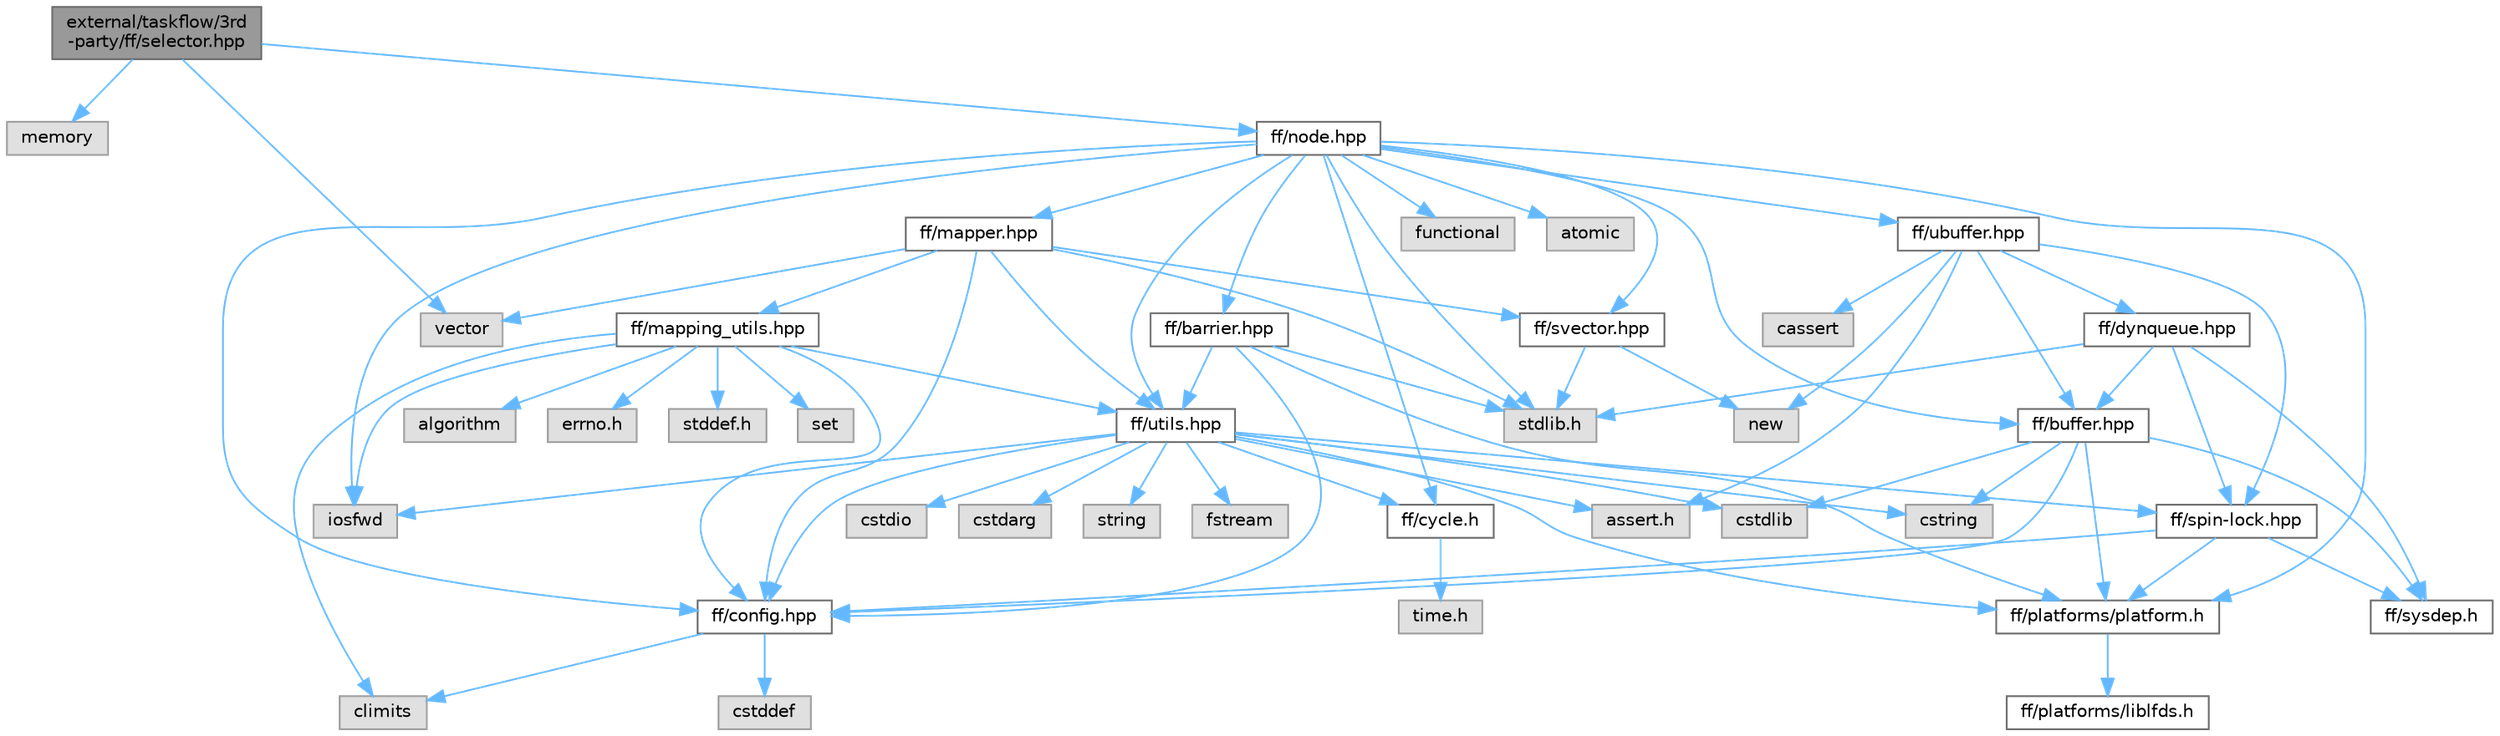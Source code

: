 digraph "external/taskflow/3rd-party/ff/selector.hpp"
{
 // LATEX_PDF_SIZE
  bgcolor="transparent";
  edge [fontname=Helvetica,fontsize=10,labelfontname=Helvetica,labelfontsize=10];
  node [fontname=Helvetica,fontsize=10,shape=box,height=0.2,width=0.4];
  Node1 [id="Node000001",label="external/taskflow/3rd\l-party/ff/selector.hpp",height=0.2,width=0.4,color="gray40", fillcolor="grey60", style="filled", fontcolor="black",tooltip=" "];
  Node1 -> Node2 [id="edge71_Node000001_Node000002",color="steelblue1",style="solid",tooltip=" "];
  Node2 [id="Node000002",label="memory",height=0.2,width=0.4,color="grey60", fillcolor="#E0E0E0", style="filled",tooltip=" "];
  Node1 -> Node3 [id="edge72_Node000001_Node000003",color="steelblue1",style="solid",tooltip=" "];
  Node3 [id="Node000003",label="vector",height=0.2,width=0.4,color="grey60", fillcolor="#E0E0E0", style="filled",tooltip=" "];
  Node1 -> Node4 [id="edge73_Node000001_Node000004",color="steelblue1",style="solid",tooltip=" "];
  Node4 [id="Node000004",label="ff/node.hpp",height=0.2,width=0.4,color="grey40", fillcolor="white", style="filled",URL="$node_8hpp.html",tooltip="FastFlow ff_node"];
  Node4 -> Node5 [id="edge74_Node000004_Node000005",color="steelblue1",style="solid",tooltip=" "];
  Node5 [id="Node000005",label="stdlib.h",height=0.2,width=0.4,color="grey60", fillcolor="#E0E0E0", style="filled",tooltip=" "];
  Node4 -> Node6 [id="edge75_Node000004_Node000006",color="steelblue1",style="solid",tooltip=" "];
  Node6 [id="Node000006",label="iosfwd",height=0.2,width=0.4,color="grey60", fillcolor="#E0E0E0", style="filled",tooltip=" "];
  Node4 -> Node7 [id="edge76_Node000004_Node000007",color="steelblue1",style="solid",tooltip=" "];
  Node7 [id="Node000007",label="functional",height=0.2,width=0.4,color="grey60", fillcolor="#E0E0E0", style="filled",tooltip=" "];
  Node4 -> Node8 [id="edge77_Node000004_Node000008",color="steelblue1",style="solid",tooltip=" "];
  Node8 [id="Node000008",label="ff/platforms/platform.h",height=0.2,width=0.4,color="grey40", fillcolor="white", style="filled",URL="$external_2taskflow_23rd-party_2ff_2platforms_2_platform_8h.html",tooltip=" "];
  Node8 -> Node9 [id="edge78_Node000008_Node000009",color="steelblue1",style="solid",tooltip=" "];
  Node9 [id="Node000009",label="ff/platforms/liblfds.h",height=0.2,width=0.4,color="grey40", fillcolor="white", style="filled",URL="$liblfds_8h.html",tooltip=" "];
  Node4 -> Node10 [id="edge79_Node000004_Node000010",color="steelblue1",style="solid",tooltip=" "];
  Node10 [id="Node000010",label="ff/cycle.h",height=0.2,width=0.4,color="grey40", fillcolor="white", style="filled",URL="$cycle_8h.html",tooltip=" "];
  Node10 -> Node11 [id="edge80_Node000010_Node000011",color="steelblue1",style="solid",tooltip=" "];
  Node11 [id="Node000011",label="time.h",height=0.2,width=0.4,color="grey60", fillcolor="#E0E0E0", style="filled",tooltip=" "];
  Node4 -> Node12 [id="edge81_Node000004_Node000012",color="steelblue1",style="solid",tooltip=" "];
  Node12 [id="Node000012",label="ff/utils.hpp",height=0.2,width=0.4,color="grey40", fillcolor="white", style="filled",URL="$utils_8hpp.html",tooltip="Utility functions"];
  Node12 -> Node13 [id="edge82_Node000012_Node000013",color="steelblue1",style="solid",tooltip=" "];
  Node13 [id="Node000013",label="assert.h",height=0.2,width=0.4,color="grey60", fillcolor="#E0E0E0", style="filled",tooltip=" "];
  Node12 -> Node14 [id="edge83_Node000012_Node000014",color="steelblue1",style="solid",tooltip=" "];
  Node14 [id="Node000014",label="cstdio",height=0.2,width=0.4,color="grey60", fillcolor="#E0E0E0", style="filled",tooltip=" "];
  Node12 -> Node15 [id="edge84_Node000012_Node000015",color="steelblue1",style="solid",tooltip=" "];
  Node15 [id="Node000015",label="cstdlib",height=0.2,width=0.4,color="grey60", fillcolor="#E0E0E0", style="filled",tooltip=" "];
  Node12 -> Node16 [id="edge85_Node000012_Node000016",color="steelblue1",style="solid",tooltip=" "];
  Node16 [id="Node000016",label="cstdarg",height=0.2,width=0.4,color="grey60", fillcolor="#E0E0E0", style="filled",tooltip=" "];
  Node12 -> Node6 [id="edge86_Node000012_Node000006",color="steelblue1",style="solid",tooltip=" "];
  Node12 -> Node17 [id="edge87_Node000012_Node000017",color="steelblue1",style="solid",tooltip=" "];
  Node17 [id="Node000017",label="ff/config.hpp",height=0.2,width=0.4,color="grey40", fillcolor="white", style="filled",URL="$config_8hpp.html",tooltip=" "];
  Node17 -> Node18 [id="edge88_Node000017_Node000018",color="steelblue1",style="solid",tooltip=" "];
  Node18 [id="Node000018",label="cstddef",height=0.2,width=0.4,color="grey60", fillcolor="#E0E0E0", style="filled",tooltip=" "];
  Node17 -> Node19 [id="edge89_Node000017_Node000019",color="steelblue1",style="solid",tooltip=" "];
  Node19 [id="Node000019",label="climits",height=0.2,width=0.4,color="grey60", fillcolor="#E0E0E0", style="filled",tooltip=" "];
  Node12 -> Node8 [id="edge90_Node000012_Node000008",color="steelblue1",style="solid",tooltip=" "];
  Node12 -> Node20 [id="edge91_Node000012_Node000020",color="steelblue1",style="solid",tooltip=" "];
  Node20 [id="Node000020",label="cstring",height=0.2,width=0.4,color="grey60", fillcolor="#E0E0E0", style="filled",tooltip=" "];
  Node12 -> Node21 [id="edge92_Node000012_Node000021",color="steelblue1",style="solid",tooltip=" "];
  Node21 [id="Node000021",label="string",height=0.2,width=0.4,color="grey60", fillcolor="#E0E0E0", style="filled",tooltip=" "];
  Node12 -> Node22 [id="edge93_Node000012_Node000022",color="steelblue1",style="solid",tooltip=" "];
  Node22 [id="Node000022",label="fstream",height=0.2,width=0.4,color="grey60", fillcolor="#E0E0E0", style="filled",tooltip=" "];
  Node12 -> Node10 [id="edge94_Node000012_Node000010",color="steelblue1",style="solid",tooltip=" "];
  Node12 -> Node23 [id="edge95_Node000012_Node000023",color="steelblue1",style="solid",tooltip=" "];
  Node23 [id="Node000023",label="ff/spin-lock.hpp",height=0.2,width=0.4,color="grey40", fillcolor="white", style="filled",URL="$spin-lock_8hpp.html",tooltip="This file contains several alternative spin lock(s) implementations that can be used as FastFlow spin..."];
  Node23 -> Node24 [id="edge96_Node000023_Node000024",color="steelblue1",style="solid",tooltip=" "];
  Node24 [id="Node000024",label="ff/sysdep.h",height=0.2,width=0.4,color="grey40", fillcolor="white", style="filled",URL="$sysdep_8h.html",tooltip=" "];
  Node23 -> Node8 [id="edge97_Node000023_Node000008",color="steelblue1",style="solid",tooltip=" "];
  Node23 -> Node17 [id="edge98_Node000023_Node000017",color="steelblue1",style="solid",tooltip=" "];
  Node4 -> Node25 [id="edge99_Node000004_Node000025",color="steelblue1",style="solid",tooltip=" "];
  Node25 [id="Node000025",label="ff/buffer.hpp",height=0.2,width=0.4,color="grey40", fillcolor="white", style="filled",URL="$buffer_8hpp.html",tooltip="This file contains the definition of the bounded SPSC channel buffer used in FastFlow"];
  Node25 -> Node15 [id="edge100_Node000025_Node000015",color="steelblue1",style="solid",tooltip=" "];
  Node25 -> Node20 [id="edge101_Node000025_Node000020",color="steelblue1",style="solid",tooltip=" "];
  Node25 -> Node24 [id="edge102_Node000025_Node000024",color="steelblue1",style="solid",tooltip=" "];
  Node25 -> Node17 [id="edge103_Node000025_Node000017",color="steelblue1",style="solid",tooltip=" "];
  Node25 -> Node8 [id="edge104_Node000025_Node000008",color="steelblue1",style="solid",tooltip=" "];
  Node4 -> Node26 [id="edge105_Node000004_Node000026",color="steelblue1",style="solid",tooltip=" "];
  Node26 [id="Node000026",label="ff/ubuffer.hpp",height=0.2,width=0.4,color="grey40", fillcolor="white", style="filled",URL="$ubuffer_8hpp.html",tooltip="This file contains the definition of the unbounded SWSR circular buffer used in FastFlow"];
  Node26 -> Node13 [id="edge106_Node000026_Node000013",color="steelblue1",style="solid",tooltip=" "];
  Node26 -> Node27 [id="edge107_Node000026_Node000027",color="steelblue1",style="solid",tooltip=" "];
  Node27 [id="Node000027",label="cassert",height=0.2,width=0.4,color="grey60", fillcolor="#E0E0E0", style="filled",tooltip=" "];
  Node26 -> Node28 [id="edge108_Node000026_Node000028",color="steelblue1",style="solid",tooltip=" "];
  Node28 [id="Node000028",label="new",height=0.2,width=0.4,color="grey60", fillcolor="#E0E0E0", style="filled",tooltip=" "];
  Node26 -> Node29 [id="edge109_Node000026_Node000029",color="steelblue1",style="solid",tooltip=" "];
  Node29 [id="Node000029",label="ff/dynqueue.hpp",height=0.2,width=0.4,color="grey40", fillcolor="white", style="filled",URL="$dynqueue_8hpp.html",tooltip="Implementation of a dynamic queue. Not currently used."];
  Node29 -> Node5 [id="edge110_Node000029_Node000005",color="steelblue1",style="solid",tooltip=" "];
  Node29 -> Node25 [id="edge111_Node000029_Node000025",color="steelblue1",style="solid",tooltip=" "];
  Node29 -> Node23 [id="edge112_Node000029_Node000023",color="steelblue1",style="solid",tooltip=" "];
  Node29 -> Node24 [id="edge113_Node000029_Node000024",color="steelblue1",style="solid",tooltip=" "];
  Node26 -> Node25 [id="edge114_Node000026_Node000025",color="steelblue1",style="solid",tooltip=" "];
  Node26 -> Node23 [id="edge115_Node000026_Node000023",color="steelblue1",style="solid",tooltip=" "];
  Node4 -> Node30 [id="edge116_Node000004_Node000030",color="steelblue1",style="solid",tooltip=" "];
  Node30 [id="Node000030",label="ff/mapper.hpp",height=0.2,width=0.4,color="grey40", fillcolor="white", style="filled",URL="$mapper_8hpp.html",tooltip="This file contains the thread mapper definition used in FastFlow"];
  Node30 -> Node5 [id="edge117_Node000030_Node000005",color="steelblue1",style="solid",tooltip=" "];
  Node30 -> Node17 [id="edge118_Node000030_Node000017",color="steelblue1",style="solid",tooltip=" "];
  Node30 -> Node31 [id="edge119_Node000030_Node000031",color="steelblue1",style="solid",tooltip=" "];
  Node31 [id="Node000031",label="ff/svector.hpp",height=0.2,width=0.4,color="grey40", fillcolor="white", style="filled",URL="$svector_8hpp.html",tooltip="Simple yet efficient dynamic vector"];
  Node31 -> Node5 [id="edge120_Node000031_Node000005",color="steelblue1",style="solid",tooltip=" "];
  Node31 -> Node28 [id="edge121_Node000031_Node000028",color="steelblue1",style="solid",tooltip=" "];
  Node30 -> Node12 [id="edge122_Node000030_Node000012",color="steelblue1",style="solid",tooltip=" "];
  Node30 -> Node32 [id="edge123_Node000030_Node000032",color="steelblue1",style="solid",tooltip=" "];
  Node32 [id="Node000032",label="ff/mapping_utils.hpp",height=0.2,width=0.4,color="grey40", fillcolor="white", style="filled",URL="$mapping__utils_8hpp.html",tooltip="This file contains utilities for plaform inspection and thread pinning"];
  Node32 -> Node19 [id="edge124_Node000032_Node000019",color="steelblue1",style="solid",tooltip=" "];
  Node32 -> Node33 [id="edge125_Node000032_Node000033",color="steelblue1",style="solid",tooltip=" "];
  Node33 [id="Node000033",label="set",height=0.2,width=0.4,color="grey60", fillcolor="#E0E0E0", style="filled",tooltip=" "];
  Node32 -> Node34 [id="edge126_Node000032_Node000034",color="steelblue1",style="solid",tooltip=" "];
  Node34 [id="Node000034",label="algorithm",height=0.2,width=0.4,color="grey60", fillcolor="#E0E0E0", style="filled",tooltip=" "];
  Node32 -> Node6 [id="edge127_Node000032_Node000006",color="steelblue1",style="solid",tooltip=" "];
  Node32 -> Node35 [id="edge128_Node000032_Node000035",color="steelblue1",style="solid",tooltip=" "];
  Node35 [id="Node000035",label="errno.h",height=0.2,width=0.4,color="grey60", fillcolor="#E0E0E0", style="filled",tooltip=" "];
  Node32 -> Node17 [id="edge129_Node000032_Node000017",color="steelblue1",style="solid",tooltip=" "];
  Node32 -> Node12 [id="edge130_Node000032_Node000012",color="steelblue1",style="solid",tooltip=" "];
  Node32 -> Node36 [id="edge131_Node000032_Node000036",color="steelblue1",style="solid",tooltip=" "];
  Node36 [id="Node000036",label="stddef.h",height=0.2,width=0.4,color="grey60", fillcolor="#E0E0E0", style="filled",tooltip=" "];
  Node30 -> Node3 [id="edge132_Node000030_Node000003",color="steelblue1",style="solid",tooltip=" "];
  Node4 -> Node17 [id="edge133_Node000004_Node000017",color="steelblue1",style="solid",tooltip=" "];
  Node4 -> Node31 [id="edge134_Node000004_Node000031",color="steelblue1",style="solid",tooltip=" "];
  Node4 -> Node37 [id="edge135_Node000004_Node000037",color="steelblue1",style="solid",tooltip=" "];
  Node37 [id="Node000037",label="ff/barrier.hpp",height=0.2,width=0.4,color="grey40", fillcolor="white", style="filled",URL="$barrier_8hpp.html",tooltip="FastFlow blocking and non-blocking barrier implementations"];
  Node37 -> Node5 [id="edge136_Node000037_Node000005",color="steelblue1",style="solid",tooltip=" "];
  Node37 -> Node8 [id="edge137_Node000037_Node000008",color="steelblue1",style="solid",tooltip=" "];
  Node37 -> Node12 [id="edge138_Node000037_Node000012",color="steelblue1",style="solid",tooltip=" "];
  Node37 -> Node17 [id="edge139_Node000037_Node000017",color="steelblue1",style="solid",tooltip=" "];
  Node4 -> Node38 [id="edge140_Node000004_Node000038",color="steelblue1",style="solid",tooltip=" "];
  Node38 [id="Node000038",label="atomic",height=0.2,width=0.4,color="grey60", fillcolor="#E0E0E0", style="filled",tooltip=" "];
}

